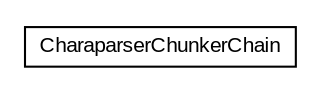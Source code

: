 #!/usr/local/bin/dot
#
# Class diagram 
# Generated by UMLGraph version R5_6-24-gf6e263 (http://www.umlgraph.org/)
#

digraph G {
	edge [fontname="arial",fontsize=10,labelfontname="arial",labelfontsize=10];
	node [fontname="arial",fontsize=10,shape=plaintext];
	nodesep=0.25;
	ranksep=0.5;
	// edu.arizona.biosemantics.semanticmarkup.ling.chunk.lib.CharaparserChunkerChain
	c4703 [label=<<table title="edu.arizona.biosemantics.semanticmarkup.ling.chunk.lib.CharaparserChunkerChain" border="0" cellborder="1" cellspacing="0" cellpadding="2" port="p" href="./CharaparserChunkerChain.html">
		<tr><td><table border="0" cellspacing="0" cellpadding="1">
<tr><td align="center" balign="center"> CharaparserChunkerChain </td></tr>
		</table></td></tr>
		</table>>, URL="./CharaparserChunkerChain.html", fontname="arial", fontcolor="black", fontsize=10.0];
}

